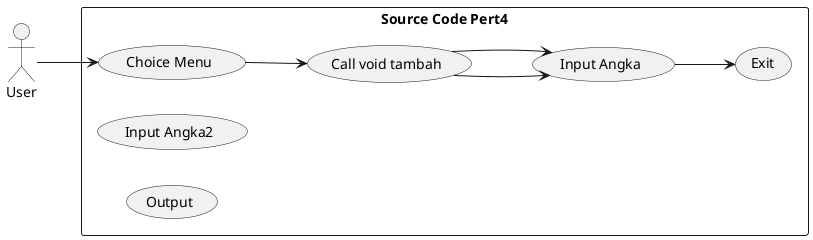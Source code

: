 @startuml Pert5

left to right direction

actor User as "User"

rectangle "Source Code Pert4" {
    usecase "Input Angka" as input
    usecase "Choice Menu" as menu
    usecase "Call void tambah" as tambah
    usecase "Input Angka2" as input2
    usecase "Output" as output
    usecase "Exit" as exit
}

User --> menu
menu --> tambah
tambah --> input
tambah --> input
input --> exit

@enduml
